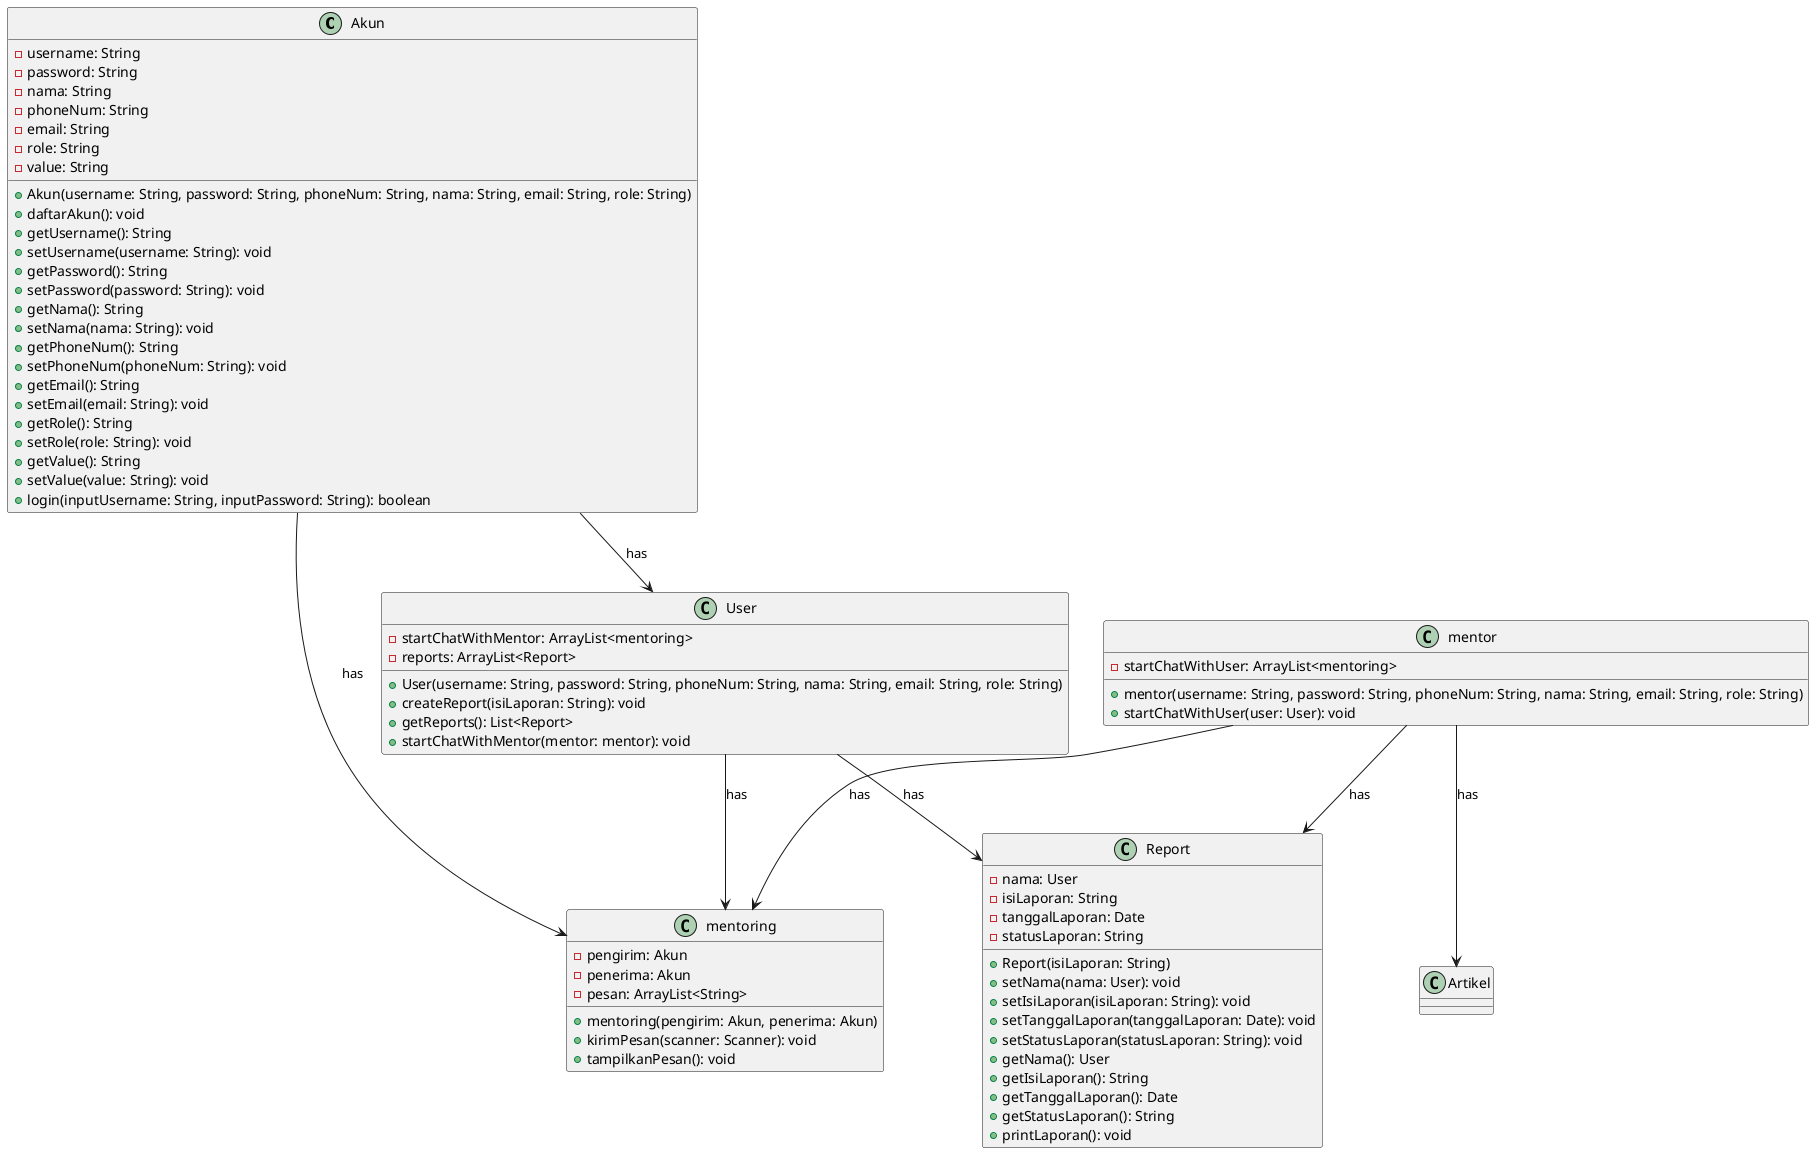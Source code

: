 @startuml


class Akun {
  - username: String
  - password: String
  - nama: String
  - phoneNum: String
  - email: String
  - role: String
  - value: String
  + Akun(username: String, password: String, phoneNum: String, nama: String, email: String, role: String)
  + daftarAkun(): void
  + getUsername(): String
  + setUsername(username: String): void
  + getPassword(): String
  + setPassword(password: String): void
  + getNama(): String
  + setNama(nama: String): void
  + getPhoneNum(): String
  + setPhoneNum(phoneNum: String): void
  + getEmail(): String
  + setEmail(email: String): void
  + getRole(): String
  + setRole(role: String): void
  + getValue(): String
  + setValue(value: String): void
  + login(inputUsername: String, inputPassword: String): boolean
}

class mentor {
  - startChatWithUser: ArrayList<mentoring>
  + mentor(username: String, password: String, phoneNum: String, nama: String, email: String, role: String)
  + startChatWithUser(user: User): void
}

class User {
  - startChatWithMentor: ArrayList<mentoring>
  - reports: ArrayList<Report>
  + User(username: String, password: String, phoneNum: String, nama: String, email: String, role: String)
  + createReport(isiLaporan: String): void
  + getReports(): List<Report>
  + startChatWithMentor(mentor: mentor): void
}

class mentoring {
  - pengirim: Akun
  - penerima: Akun
  - pesan: ArrayList<String>
  + mentoring(pengirim: Akun, penerima: Akun)
  + kirimPesan(scanner: Scanner): void
  + tampilkanPesan(): void
}

class Report {
  - nama: User
  - isiLaporan: String
  - tanggalLaporan: Date
  - statusLaporan: String
  + Report(isiLaporan: String)
  + setNama(nama: User): void
  + setIsiLaporan(isiLaporan: String): void
  + setTanggalLaporan(tanggalLaporan: Date): void
  + setStatusLaporan(statusLaporan: String): void
  + getNama(): User
  + getIsiLaporan(): String
  + getTanggalLaporan(): Date
  + getStatusLaporan(): String
  + printLaporan(): void
}

Akun --> mentoring : has
mentor --> mentoring : has
User --> mentoring : has
mentor --> Artikel : has
Akun --> User : has
User --> Report : has
mentor --> Report : has

@enduml
